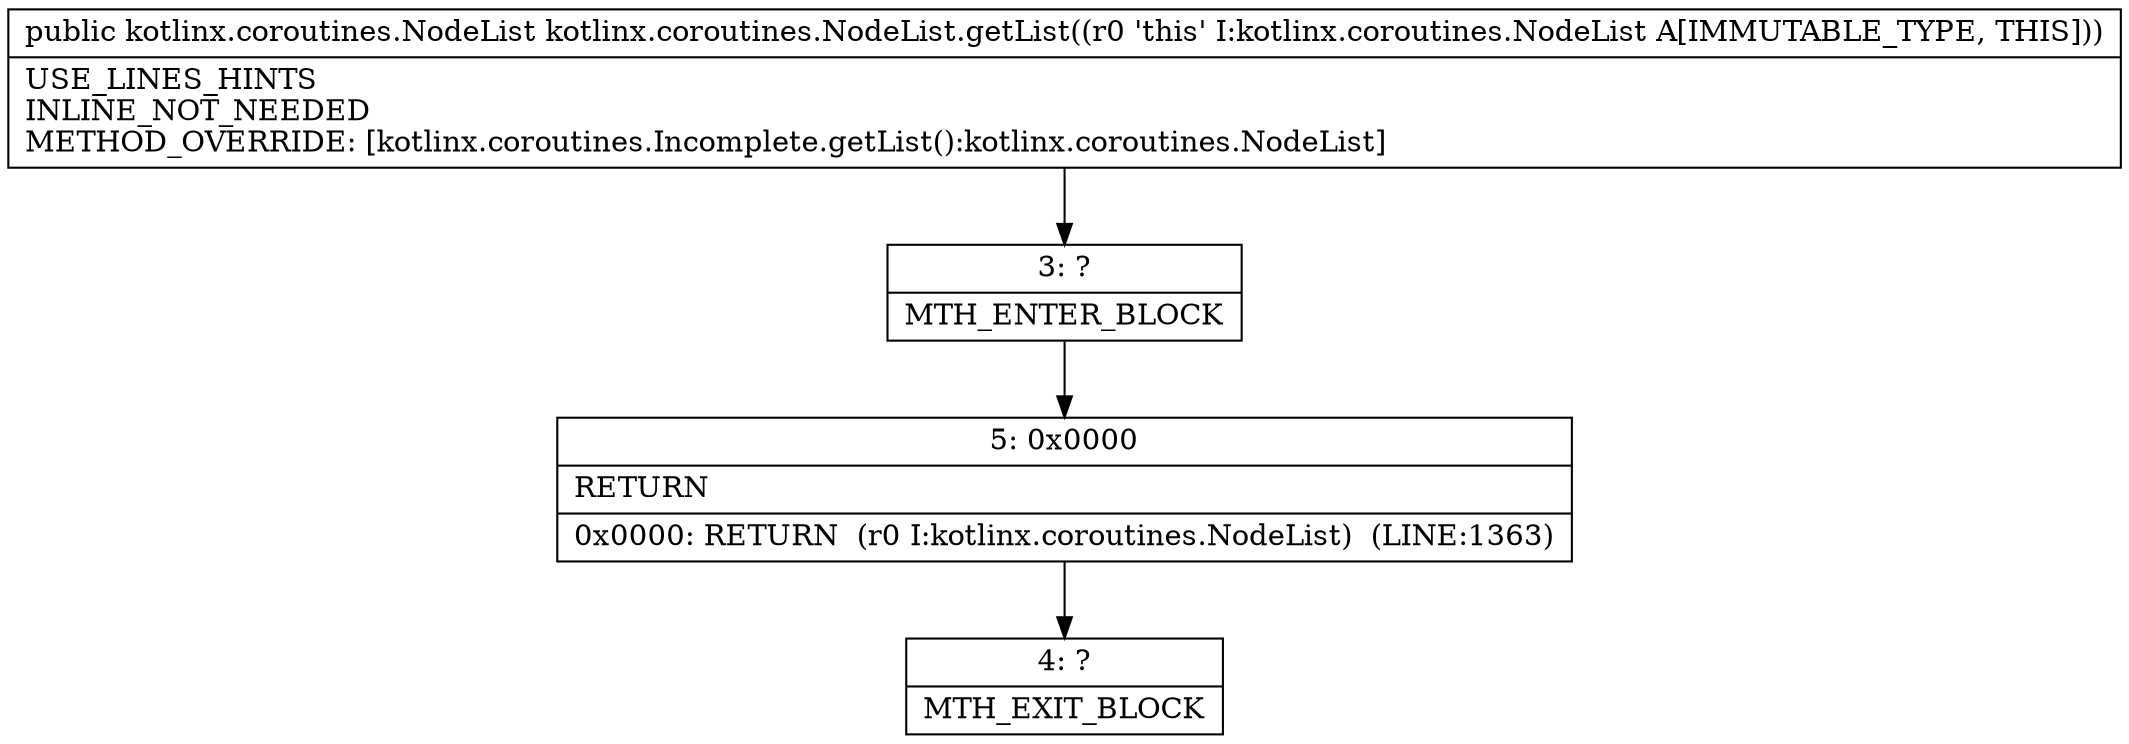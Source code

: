 digraph "CFG forkotlinx.coroutines.NodeList.getList()Lkotlinx\/coroutines\/NodeList;" {
Node_3 [shape=record,label="{3\:\ ?|MTH_ENTER_BLOCK\l}"];
Node_5 [shape=record,label="{5\:\ 0x0000|RETURN\l|0x0000: RETURN  (r0 I:kotlinx.coroutines.NodeList)  (LINE:1363)\l}"];
Node_4 [shape=record,label="{4\:\ ?|MTH_EXIT_BLOCK\l}"];
MethodNode[shape=record,label="{public kotlinx.coroutines.NodeList kotlinx.coroutines.NodeList.getList((r0 'this' I:kotlinx.coroutines.NodeList A[IMMUTABLE_TYPE, THIS]))  | USE_LINES_HINTS\lINLINE_NOT_NEEDED\lMETHOD_OVERRIDE: [kotlinx.coroutines.Incomplete.getList():kotlinx.coroutines.NodeList]\l}"];
MethodNode -> Node_3;Node_3 -> Node_5;
Node_5 -> Node_4;
}

